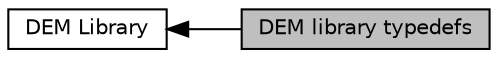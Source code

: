 digraph "DEM library typedefs"
{
  edge [fontname="Helvetica",fontsize="10",labelfontname="Helvetica",labelfontsize="10"];
  node [fontname="Helvetica",fontsize="10",shape=record];
  rankdir=LR;
  Node1 [label="DEM Library",height=0.2,width=0.4,color="black", fillcolor="white", style="filled",URL="$group__demlib.html"];
  Node0 [label="DEM library typedefs",height=0.2,width=0.4,color="black", fillcolor="grey75", style="filled", fontcolor="black"];
  Node1->Node0 [shape=plaintext, dir="back", style="solid"];
}
